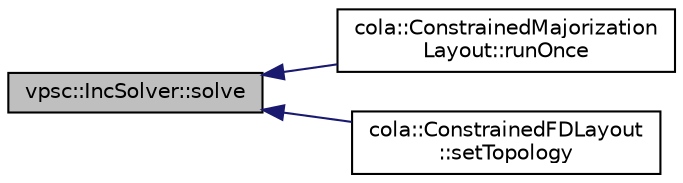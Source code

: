 digraph "vpsc::IncSolver::solve"
{
  edge [fontname="Helvetica",fontsize="10",labelfontname="Helvetica",labelfontsize="10"];
  node [fontname="Helvetica",fontsize="10",shape=record];
  rankdir="LR";
  Node10 [label="vpsc::IncSolver::solve",height=0.2,width=0.4,color="black", fillcolor="grey75", style="filled", fontcolor="black"];
  Node10 -> Node11 [dir="back",color="midnightblue",fontsize="10",style="solid",fontname="Helvetica"];
  Node11 [label="cola::ConstrainedMajorization\lLayout::runOnce",height=0.2,width=0.4,color="black", fillcolor="white", style="filled",URL="$classcola_1_1ConstrainedMajorizationLayout.html#a1ce82962e02ca45c5496938192c9e2ab",tooltip="Same as run(), but only applies one iteration. "];
  Node10 -> Node12 [dir="back",color="midnightblue",fontsize="10",style="solid",fontname="Helvetica"];
  Node12 [label="cola::ConstrainedFDLayout\l::setTopology",height=0.2,width=0.4,color="black", fillcolor="white", style="filled",URL="$classcola_1_1ConstrainedFDLayout.html#a68fa10af949c5617a69152fba7995fba",tooltip="Set an addon for doing topology preserving layout. "];
}
